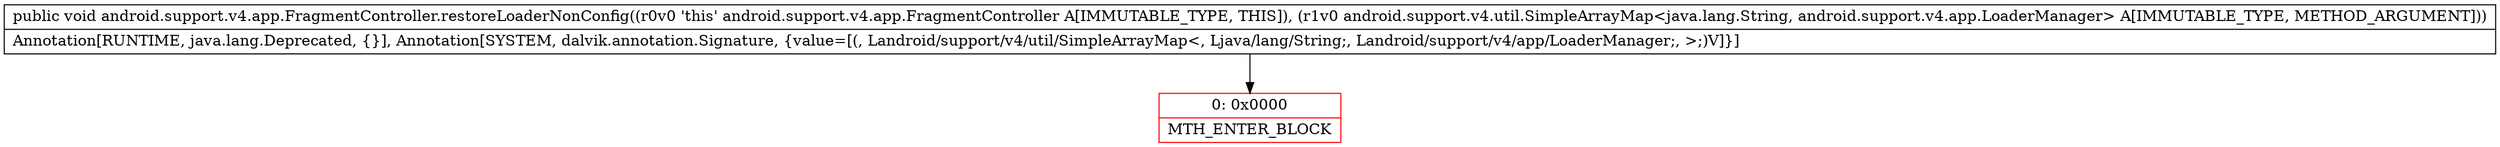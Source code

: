 digraph "CFG forandroid.support.v4.app.FragmentController.restoreLoaderNonConfig(Landroid\/support\/v4\/util\/SimpleArrayMap;)V" {
subgraph cluster_Region_334189812 {
label = "R(0)";
node [shape=record,color=blue];
}
Node_0 [shape=record,color=red,label="{0\:\ 0x0000|MTH_ENTER_BLOCK\l}"];
MethodNode[shape=record,label="{public void android.support.v4.app.FragmentController.restoreLoaderNonConfig((r0v0 'this' android.support.v4.app.FragmentController A[IMMUTABLE_TYPE, THIS]), (r1v0 android.support.v4.util.SimpleArrayMap\<java.lang.String, android.support.v4.app.LoaderManager\> A[IMMUTABLE_TYPE, METHOD_ARGUMENT]))  | Annotation[RUNTIME, java.lang.Deprecated, \{\}], Annotation[SYSTEM, dalvik.annotation.Signature, \{value=[(, Landroid\/support\/v4\/util\/SimpleArrayMap\<, Ljava\/lang\/String;, Landroid\/support\/v4\/app\/LoaderManager;, \>;)V]\}]\l}"];
MethodNode -> Node_0;
}

